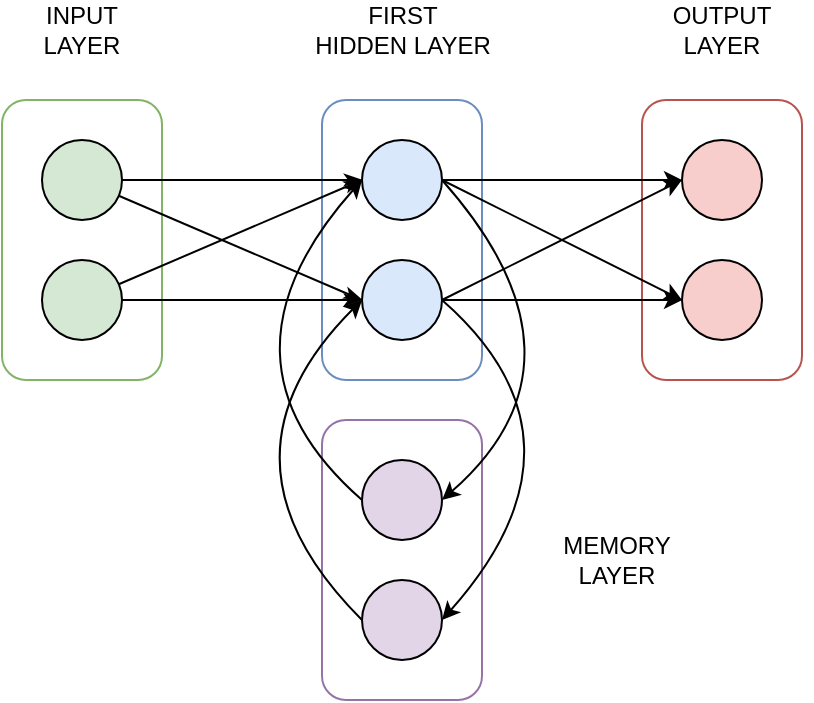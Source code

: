 <mxfile version="16.5.2" type="device"><diagram id="3gE9OiraH21GJK8z_dfZ" name="Page-1"><mxGraphModel dx="1038" dy="571" grid="1" gridSize="10" guides="1" tooltips="1" connect="1" arrows="1" fold="1" page="1" pageScale="1" pageWidth="827" pageHeight="1169" math="0" shadow="0"><root><mxCell id="0"/><mxCell id="1" parent="0"/><mxCell id="aHfuixcdsUa5UXl1CN28-52" value="" style="rounded=1;whiteSpace=wrap;html=1;fillColor=none;strokeColor=#b85450;" parent="1" vertex="1"><mxGeometry x="460" y="80" width="80" height="140" as="geometry"/></mxCell><mxCell id="aHfuixcdsUa5UXl1CN28-50" value="" style="rounded=1;whiteSpace=wrap;html=1;fillColor=none;strokeColor=#6c8ebf;" parent="1" vertex="1"><mxGeometry x="300" y="80" width="80" height="140" as="geometry"/></mxCell><mxCell id="aHfuixcdsUa5UXl1CN28-49" value="" style="rounded=1;whiteSpace=wrap;html=1;fillColor=none;strokeColor=#82b366;" parent="1" vertex="1"><mxGeometry x="140" y="80" width="80" height="140" as="geometry"/></mxCell><mxCell id="aHfuixcdsUa5UXl1CN28-5" style="rounded=0;orthogonalLoop=1;jettySize=auto;html=1;entryX=0;entryY=0.5;entryDx=0;entryDy=0;endArrow=classicThin;endFill=1;" parent="1" source="aHfuixcdsUa5UXl1CN28-1" target="aHfuixcdsUa5UXl1CN28-6" edge="1"><mxGeometry relative="1" as="geometry"><mxPoint x="240" y="180" as="targetPoint"/></mxGeometry></mxCell><mxCell id="aHfuixcdsUa5UXl1CN28-24" style="rounded=0;orthogonalLoop=1;jettySize=auto;html=1;entryX=0;entryY=0.5;entryDx=0;entryDy=0;endArrow=classicThin;endFill=1;" parent="1" source="aHfuixcdsUa5UXl1CN28-1" target="aHfuixcdsUa5UXl1CN28-22" edge="1"><mxGeometry relative="1" as="geometry"/></mxCell><mxCell id="aHfuixcdsUa5UXl1CN28-1" value="" style="ellipse;whiteSpace=wrap;html=1;aspect=fixed;fillColor=#d5e8d4;strokeColor=#000000;" parent="1" vertex="1"><mxGeometry x="160" y="100" width="40" height="40" as="geometry"/></mxCell><mxCell id="aHfuixcdsUa5UXl1CN28-6" value="" style="ellipse;whiteSpace=wrap;html=1;aspect=fixed;fillColor=#dae8fc;strokeColor=#000000;" parent="1" vertex="1"><mxGeometry x="320" y="160" width="40" height="40" as="geometry"/></mxCell><mxCell id="aHfuixcdsUa5UXl1CN28-9" style="rounded=0;orthogonalLoop=1;jettySize=auto;html=1;entryX=0;entryY=0.5;entryDx=0;entryDy=0;exitX=1;exitY=0.5;exitDx=0;exitDy=0;" parent="1" source="aHfuixcdsUa5UXl1CN28-6" target="aHfuixcdsUa5UXl1CN28-10" edge="1"><mxGeometry relative="1" as="geometry"><mxPoint x="640" y="180" as="targetPoint"/><mxPoint x="520" y="180" as="sourcePoint"/></mxGeometry></mxCell><mxCell id="aHfuixcdsUa5UXl1CN28-10" value="" style="ellipse;whiteSpace=wrap;html=1;aspect=fixed;fillColor=#f8cecc;strokeColor=#000000;" parent="1" vertex="1"><mxGeometry x="480" y="100" width="40" height="40" as="geometry"/></mxCell><mxCell id="aHfuixcdsUa5UXl1CN28-27" style="rounded=0;orthogonalLoop=1;jettySize=auto;html=1;entryX=0;entryY=0.5;entryDx=0;entryDy=0;endArrow=classicThin;endFill=1;" parent="1" source="aHfuixcdsUa5UXl1CN28-12" target="aHfuixcdsUa5UXl1CN28-22" edge="1"><mxGeometry relative="1" as="geometry"/></mxCell><mxCell id="aHfuixcdsUa5UXl1CN28-28" style="rounded=0;orthogonalLoop=1;jettySize=auto;html=1;entryX=0;entryY=0.5;entryDx=0;entryDy=0;endArrow=classicThin;endFill=1;" parent="1" source="aHfuixcdsUa5UXl1CN28-12" target="aHfuixcdsUa5UXl1CN28-6" edge="1"><mxGeometry relative="1" as="geometry"/></mxCell><mxCell id="aHfuixcdsUa5UXl1CN28-12" value="" style="ellipse;whiteSpace=wrap;html=1;aspect=fixed;fillColor=#d5e8d4;strokeColor=#000000;" parent="1" vertex="1"><mxGeometry x="160" y="160" width="40" height="40" as="geometry"/></mxCell><mxCell id="aHfuixcdsUa5UXl1CN28-17" value="" style="ellipse;whiteSpace=wrap;html=1;aspect=fixed;fillColor=#f8cecc;strokeColor=#000000;" parent="1" vertex="1"><mxGeometry x="480" y="160" width="40" height="40" as="geometry"/></mxCell><mxCell id="aHfuixcdsUa5UXl1CN28-22" value="" style="ellipse;whiteSpace=wrap;html=1;aspect=fixed;fillColor=#dae8fc;strokeColor=#000000;" parent="1" vertex="1"><mxGeometry x="320" y="100" width="40" height="40" as="geometry"/></mxCell><mxCell id="aHfuixcdsUa5UXl1CN28-43" style="rounded=0;orthogonalLoop=1;jettySize=auto;html=1;entryX=0;entryY=0.5;entryDx=0;entryDy=0;exitX=1;exitY=0.5;exitDx=0;exitDy=0;" parent="1" source="aHfuixcdsUa5UXl1CN28-22" target="aHfuixcdsUa5UXl1CN28-10" edge="1"><mxGeometry relative="1" as="geometry"><mxPoint x="518.383" y="127.878" as="sourcePoint"/></mxGeometry></mxCell><mxCell id="aHfuixcdsUa5UXl1CN28-44" style="rounded=0;orthogonalLoop=1;jettySize=auto;html=1;entryX=0;entryY=0.5;entryDx=0;entryDy=0;exitX=1;exitY=0.5;exitDx=0;exitDy=0;" parent="1" source="aHfuixcdsUa5UXl1CN28-22" target="aHfuixcdsUa5UXl1CN28-17" edge="1"><mxGeometry relative="1" as="geometry"><mxPoint x="515.185" y="133.016" as="sourcePoint"/></mxGeometry></mxCell><mxCell id="aHfuixcdsUa5UXl1CN28-53" value="INPUT LAYER" style="text;html=1;strokeColor=none;fillColor=none;align=center;verticalAlign=middle;whiteSpace=wrap;rounded=0;" parent="1" vertex="1"><mxGeometry x="145" y="30" width="70" height="30" as="geometry"/></mxCell><mxCell id="aHfuixcdsUa5UXl1CN28-54" value="FIRST &lt;br&gt;HIDDEN LAYER" style="text;html=1;strokeColor=none;fillColor=none;align=center;verticalAlign=middle;whiteSpace=wrap;rounded=0;" parent="1" vertex="1"><mxGeometry x="292.5" y="30" width="95" height="30" as="geometry"/></mxCell><mxCell id="aHfuixcdsUa5UXl1CN28-56" value="OUTPUT LAYER" style="text;html=1;strokeColor=none;fillColor=none;align=center;verticalAlign=middle;whiteSpace=wrap;rounded=0;" parent="1" vertex="1"><mxGeometry x="455" y="30" width="90" height="30" as="geometry"/></mxCell><mxCell id="Oop2AHy63VZInqdKVhEj-2" value="" style="rounded=1;whiteSpace=wrap;html=1;fillColor=none;strokeColor=#9673a6;" vertex="1" parent="1"><mxGeometry x="300" y="240" width="80" height="140" as="geometry"/></mxCell><mxCell id="Oop2AHy63VZInqdKVhEj-5" value="" style="ellipse;whiteSpace=wrap;html=1;aspect=fixed;fillColor=#e1d5e7;strokeColor=#000000;" vertex="1" parent="1"><mxGeometry x="320" y="320" width="40" height="40" as="geometry"/></mxCell><mxCell id="Oop2AHy63VZInqdKVhEj-9" value="" style="ellipse;whiteSpace=wrap;html=1;aspect=fixed;fillColor=#e1d5e7;strokeColor=#000000;" vertex="1" parent="1"><mxGeometry x="320" y="260" width="40" height="40" as="geometry"/></mxCell><mxCell id="Oop2AHy63VZInqdKVhEj-13" style="rounded=0;orthogonalLoop=1;jettySize=auto;html=1;entryX=0;entryY=0.5;entryDx=0;entryDy=0;exitX=1;exitY=0.5;exitDx=0;exitDy=0;" edge="1" parent="1" source="aHfuixcdsUa5UXl1CN28-6" target="aHfuixcdsUa5UXl1CN28-17"><mxGeometry relative="1" as="geometry"><mxPoint x="370" y="130" as="sourcePoint"/><mxPoint x="650" y="250" as="targetPoint"/></mxGeometry></mxCell><mxCell id="Oop2AHy63VZInqdKVhEj-18" value="" style="curved=1;endArrow=classic;html=1;rounded=0;exitX=1;exitY=0.5;exitDx=0;exitDy=0;entryX=1;entryY=0.5;entryDx=0;entryDy=0;" edge="1" parent="1" source="aHfuixcdsUa5UXl1CN28-22" target="Oop2AHy63VZInqdKVhEj-9"><mxGeometry width="50" height="50" relative="1" as="geometry"><mxPoint x="500" y="350" as="sourcePoint"/><mxPoint x="550" y="300" as="targetPoint"/><Array as="points"><mxPoint x="440" y="210"/></Array></mxGeometry></mxCell><mxCell id="Oop2AHy63VZInqdKVhEj-20" value="" style="curved=1;endArrow=classic;html=1;rounded=0;exitX=0;exitY=0.5;exitDx=0;exitDy=0;entryX=0;entryY=0.5;entryDx=0;entryDy=0;" edge="1" parent="1" source="Oop2AHy63VZInqdKVhEj-5" target="aHfuixcdsUa5UXl1CN28-6"><mxGeometry width="50" height="50" relative="1" as="geometry"><mxPoint x="220" y="250" as="sourcePoint"/><mxPoint x="220" y="470" as="targetPoint"/><Array as="points"><mxPoint x="240" y="260"/></Array></mxGeometry></mxCell><mxCell id="Oop2AHy63VZInqdKVhEj-23" value="" style="curved=1;endArrow=classic;html=1;rounded=0;exitX=1;exitY=0.5;exitDx=0;exitDy=0;entryX=1;entryY=0.5;entryDx=0;entryDy=0;" edge="1" parent="1" source="aHfuixcdsUa5UXl1CN28-6" target="Oop2AHy63VZInqdKVhEj-5"><mxGeometry width="50" height="50" relative="1" as="geometry"><mxPoint x="370" y="190" as="sourcePoint"/><mxPoint x="370" y="290" as="targetPoint"/><Array as="points"><mxPoint x="440" y="250"/></Array></mxGeometry></mxCell><mxCell id="Oop2AHy63VZInqdKVhEj-25" value="" style="curved=1;endArrow=classic;html=1;rounded=0;exitX=0;exitY=0.5;exitDx=0;exitDy=0;entryX=0;entryY=0.5;entryDx=0;entryDy=0;" edge="1" parent="1" source="Oop2AHy63VZInqdKVhEj-9" target="aHfuixcdsUa5UXl1CN28-22"><mxGeometry width="50" height="50" relative="1" as="geometry"><mxPoint x="330" y="350" as="sourcePoint"/><mxPoint x="330" y="130" as="targetPoint"/><Array as="points"><mxPoint x="240" y="210"/></Array></mxGeometry></mxCell><mxCell id="Oop2AHy63VZInqdKVhEj-27" value="MEMORY LAYER" style="text;html=1;strokeColor=none;fillColor=none;align=center;verticalAlign=middle;whiteSpace=wrap;rounded=0;" vertex="1" parent="1"><mxGeometry x="400" y="295" width="95" height="30" as="geometry"/></mxCell></root></mxGraphModel></diagram></mxfile>